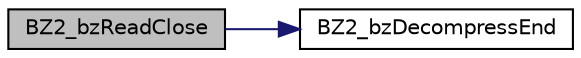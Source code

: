 digraph G
{
  edge [fontname="Helvetica",fontsize="10",labelfontname="Helvetica",labelfontsize="10"];
  node [fontname="Helvetica",fontsize="10",shape=record];
  rankdir="LR";
  Node1 [label="BZ2_bzReadClose",height=0.2,width=0.4,color="black", fillcolor="grey75", style="filled" fontcolor="black"];
  Node1 -> Node2 [color="midnightblue",fontsize="10",style="solid",fontname="Helvetica"];
  Node2 [label="BZ2_bzDecompressEnd",height=0.2,width=0.4,color="black", fillcolor="white", style="filled",URL="$bzlib_8c.html#a6e3fefc7eebc947f88d47a7adeacfe97"];
}
